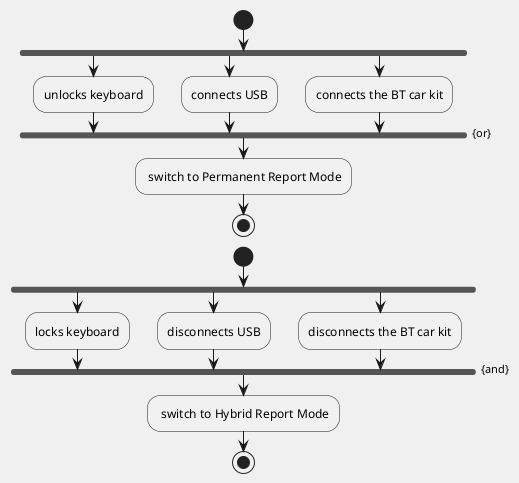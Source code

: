 @startuml
skinparam BackgroundColor F0F0F0

start
fork
  :unlocks keyboard;
fork again
  :connects USB;
fork again
  :connects the BT car kit;
end fork {or}
: switch to Permanent Report Mode;
stop
start
fork
  :locks keyboard;
fork again
  :disconnects USB;
fork again
  :disconnects the BT car kit;
end fork {and}
: switch to Hybrid Report Mode;
stop

@enduml
